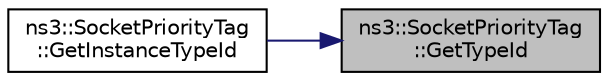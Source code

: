 digraph "ns3::SocketPriorityTag::GetTypeId"
{
 // LATEX_PDF_SIZE
  edge [fontname="Helvetica",fontsize="10",labelfontname="Helvetica",labelfontsize="10"];
  node [fontname="Helvetica",fontsize="10",shape=record];
  rankdir="RL";
  Node1 [label="ns3::SocketPriorityTag\l::GetTypeId",height=0.2,width=0.4,color="black", fillcolor="grey75", style="filled", fontcolor="black",tooltip="Get the type ID."];
  Node1 -> Node2 [dir="back",color="midnightblue",fontsize="10",style="solid",fontname="Helvetica"];
  Node2 [label="ns3::SocketPriorityTag\l::GetInstanceTypeId",height=0.2,width=0.4,color="black", fillcolor="white", style="filled",URL="$classns3_1_1_socket_priority_tag.html#aeda0a6f0c6c58fa4fc9a74e74393d2ea",tooltip="Get the most derived TypeId for this Object."];
}
